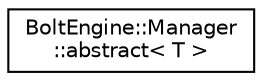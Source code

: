digraph "Graphical Class Hierarchy"
{
  edge [fontname="Helvetica",fontsize="10",labelfontname="Helvetica",labelfontsize="10"];
  node [fontname="Helvetica",fontsize="10",shape=record];
  rankdir="LR";
  Node1 [label="BoltEngine::Manager\l::abstract\< T \>",height=0.2,width=0.4,color="black", fillcolor="white", style="filled",URL="$class_bolt_engine_1_1_manager_1_1abstract.html"];
}

